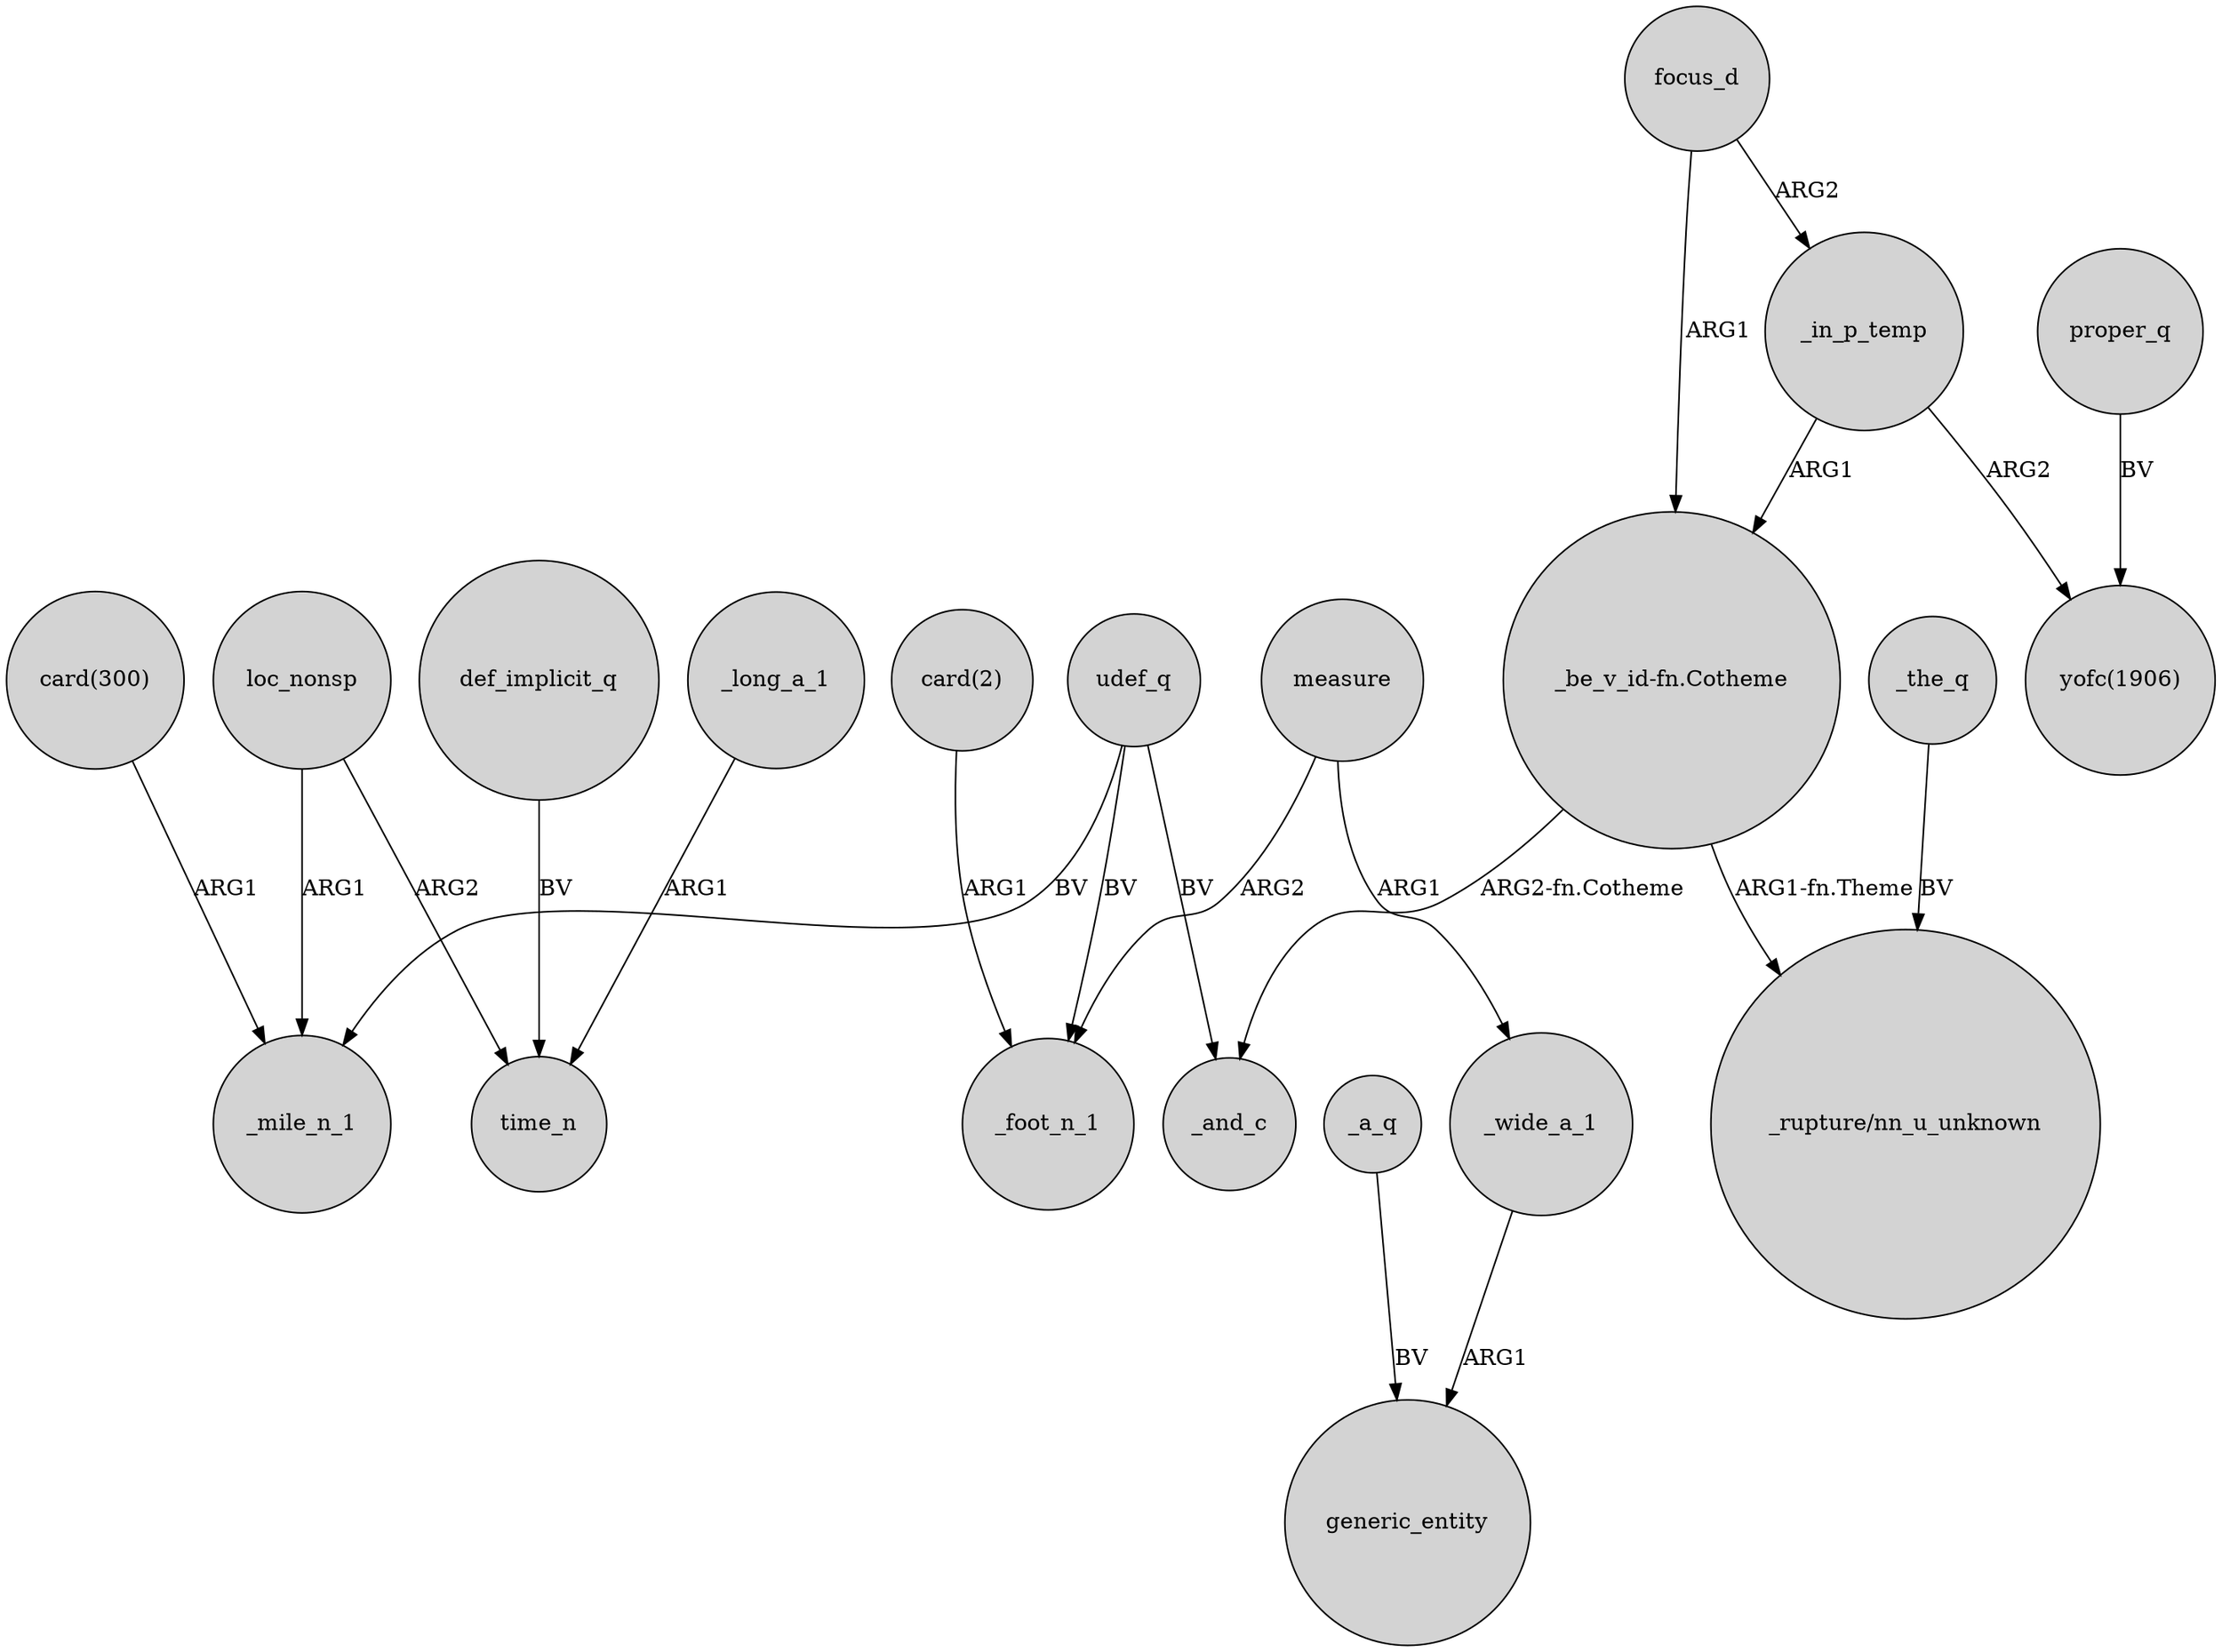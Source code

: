 digraph {
	node [shape=circle style=filled]
	udef_q -> _mile_n_1 [label=BV]
	"card(2)" -> _foot_n_1 [label=ARG1]
	measure -> _wide_a_1 [label=ARG1]
	_in_p_temp -> "_be_v_id-fn.Cotheme" [label=ARG1]
	proper_q -> "yofc(1906)" [label=BV]
	udef_q -> _and_c [label=BV]
	_in_p_temp -> "yofc(1906)" [label=ARG2]
	_a_q -> generic_entity [label=BV]
	focus_d -> "_be_v_id-fn.Cotheme" [label=ARG1]
	_long_a_1 -> time_n [label=ARG1]
	focus_d -> _in_p_temp [label=ARG2]
	loc_nonsp -> _mile_n_1 [label=ARG1]
	_the_q -> "_rupture/nn_u_unknown" [label=BV]
	"_be_v_id-fn.Cotheme" -> "_rupture/nn_u_unknown" [label="ARG1-fn.Theme"]
	"_be_v_id-fn.Cotheme" -> _and_c [label="ARG2-fn.Cotheme"]
	_wide_a_1 -> generic_entity [label=ARG1]
	udef_q -> _foot_n_1 [label=BV]
	loc_nonsp -> time_n [label=ARG2]
	"card(300)" -> _mile_n_1 [label=ARG1]
	measure -> _foot_n_1 [label=ARG2]
	def_implicit_q -> time_n [label=BV]
}
